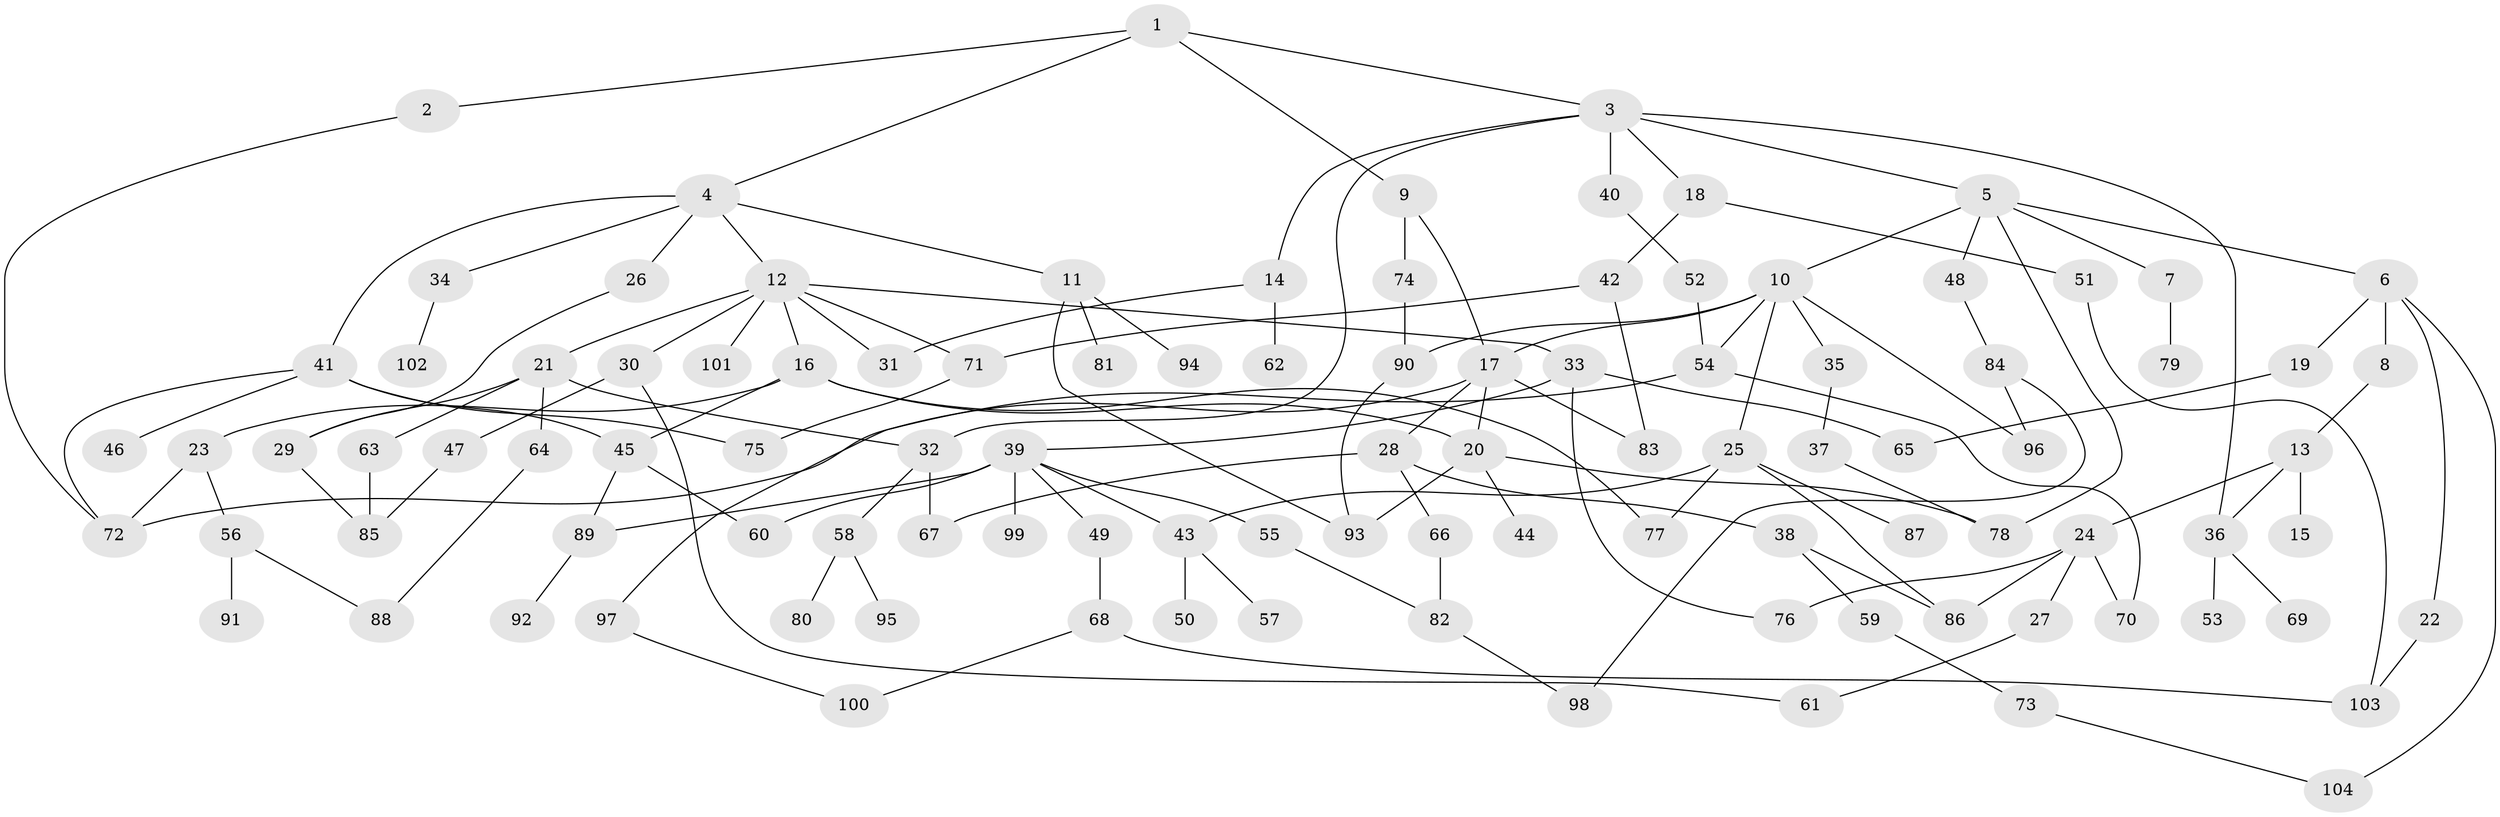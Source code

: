 // coarse degree distribution, {6: 0.06451612903225806, 1: 0.45161290322580644, 2: 0.16129032258064516, 3: 0.0967741935483871, 4: 0.03225806451612903, 14: 0.03225806451612903, 5: 0.0967741935483871, 7: 0.06451612903225806}
// Generated by graph-tools (version 1.1) at 2025/45/03/04/25 21:45:12]
// undirected, 104 vertices, 143 edges
graph export_dot {
graph [start="1"]
  node [color=gray90,style=filled];
  1;
  2;
  3;
  4;
  5;
  6;
  7;
  8;
  9;
  10;
  11;
  12;
  13;
  14;
  15;
  16;
  17;
  18;
  19;
  20;
  21;
  22;
  23;
  24;
  25;
  26;
  27;
  28;
  29;
  30;
  31;
  32;
  33;
  34;
  35;
  36;
  37;
  38;
  39;
  40;
  41;
  42;
  43;
  44;
  45;
  46;
  47;
  48;
  49;
  50;
  51;
  52;
  53;
  54;
  55;
  56;
  57;
  58;
  59;
  60;
  61;
  62;
  63;
  64;
  65;
  66;
  67;
  68;
  69;
  70;
  71;
  72;
  73;
  74;
  75;
  76;
  77;
  78;
  79;
  80;
  81;
  82;
  83;
  84;
  85;
  86;
  87;
  88;
  89;
  90;
  91;
  92;
  93;
  94;
  95;
  96;
  97;
  98;
  99;
  100;
  101;
  102;
  103;
  104;
  1 -- 2;
  1 -- 3;
  1 -- 4;
  1 -- 9;
  2 -- 72;
  3 -- 5;
  3 -- 14;
  3 -- 18;
  3 -- 36;
  3 -- 40;
  3 -- 32;
  4 -- 11;
  4 -- 12;
  4 -- 26;
  4 -- 34;
  4 -- 41;
  5 -- 6;
  5 -- 7;
  5 -- 10;
  5 -- 48;
  5 -- 78;
  6 -- 8;
  6 -- 19;
  6 -- 22;
  6 -- 104;
  7 -- 79;
  8 -- 13;
  9 -- 74;
  9 -- 17;
  10 -- 17;
  10 -- 25;
  10 -- 35;
  10 -- 54;
  10 -- 96;
  10 -- 90;
  11 -- 81;
  11 -- 93;
  11 -- 94;
  12 -- 16;
  12 -- 21;
  12 -- 30;
  12 -- 31;
  12 -- 33;
  12 -- 101;
  12 -- 71;
  13 -- 15;
  13 -- 24;
  13 -- 36;
  14 -- 62;
  14 -- 31;
  16 -- 23;
  16 -- 77;
  16 -- 20;
  16 -- 45;
  17 -- 20;
  17 -- 28;
  17 -- 83;
  17 -- 97;
  18 -- 42;
  18 -- 51;
  19 -- 65;
  20 -- 44;
  20 -- 93;
  20 -- 78;
  21 -- 32;
  21 -- 63;
  21 -- 64;
  21 -- 29;
  22 -- 103;
  23 -- 56;
  23 -- 72;
  24 -- 27;
  24 -- 86;
  24 -- 76;
  24 -- 70;
  25 -- 43;
  25 -- 87;
  25 -- 77;
  25 -- 86;
  26 -- 29;
  27 -- 61;
  28 -- 38;
  28 -- 66;
  28 -- 67;
  29 -- 85;
  30 -- 47;
  30 -- 61;
  32 -- 58;
  32 -- 67;
  33 -- 39;
  33 -- 76;
  33 -- 65;
  34 -- 102;
  35 -- 37;
  36 -- 53;
  36 -- 69;
  37 -- 78;
  38 -- 59;
  38 -- 86;
  39 -- 49;
  39 -- 55;
  39 -- 89;
  39 -- 99;
  39 -- 60;
  39 -- 43;
  40 -- 52;
  41 -- 45;
  41 -- 46;
  41 -- 75;
  41 -- 72;
  42 -- 71;
  42 -- 83;
  43 -- 50;
  43 -- 57;
  45 -- 60;
  45 -- 89;
  47 -- 85;
  48 -- 84;
  49 -- 68;
  51 -- 103;
  52 -- 54;
  54 -- 70;
  54 -- 72;
  55 -- 82;
  56 -- 88;
  56 -- 91;
  58 -- 80;
  58 -- 95;
  59 -- 73;
  63 -- 85;
  64 -- 88;
  66 -- 82;
  68 -- 103;
  68 -- 100;
  71 -- 75;
  73 -- 104;
  74 -- 90;
  82 -- 98;
  84 -- 96;
  84 -- 98;
  89 -- 92;
  90 -- 93;
  97 -- 100;
}
